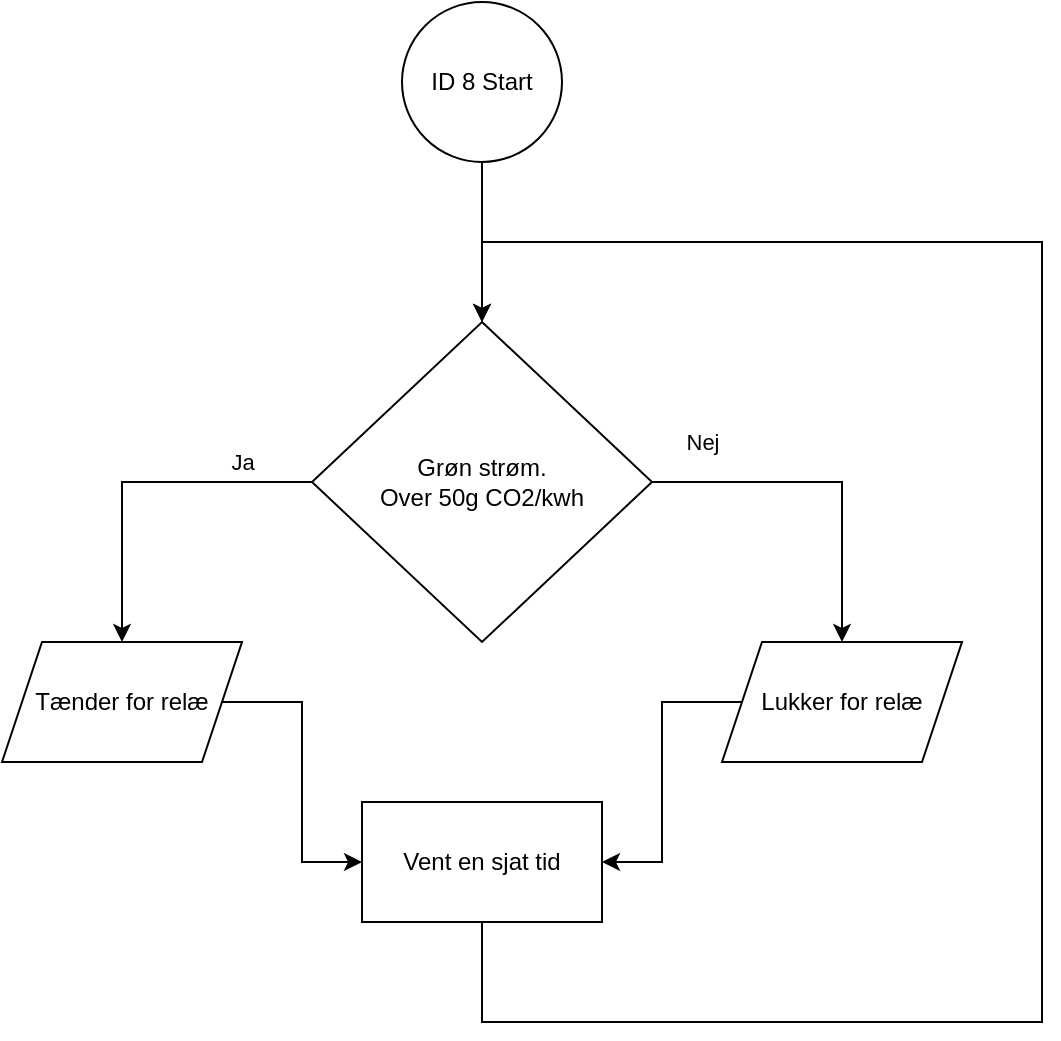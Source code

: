 <mxfile version="24.7.17">
  <diagram name="Side-1" id="MIh432SVvvTU2UH0zctk">
    <mxGraphModel dx="941" dy="644" grid="1" gridSize="10" guides="1" tooltips="1" connect="1" arrows="1" fold="1" page="1" pageScale="1" pageWidth="827" pageHeight="1169" math="0" shadow="0">
      <root>
        <mxCell id="0" />
        <mxCell id="1" parent="0" />
        <mxCell id="qWMFO-Yb1zcle8_sYHGA-6" style="edgeStyle=orthogonalEdgeStyle;rounded=0;orthogonalLoop=1;jettySize=auto;html=1;entryX=0.5;entryY=0;entryDx=0;entryDy=0;" edge="1" parent="1" source="qWMFO-Yb1zcle8_sYHGA-1" target="qWMFO-Yb1zcle8_sYHGA-5">
          <mxGeometry relative="1" as="geometry" />
        </mxCell>
        <mxCell id="qWMFO-Yb1zcle8_sYHGA-7" value="Ja" style="edgeLabel;html=1;align=center;verticalAlign=middle;resizable=0;points=[];" vertex="1" connectable="0" parent="qWMFO-Yb1zcle8_sYHGA-6">
          <mxGeometry x="-0.314" y="2" relative="1" as="geometry">
            <mxPoint x="25" y="-12" as="offset" />
          </mxGeometry>
        </mxCell>
        <mxCell id="qWMFO-Yb1zcle8_sYHGA-9" style="edgeStyle=orthogonalEdgeStyle;rounded=0;orthogonalLoop=1;jettySize=auto;html=1;entryX=0.5;entryY=0;entryDx=0;entryDy=0;" edge="1" parent="1" source="qWMFO-Yb1zcle8_sYHGA-1" target="qWMFO-Yb1zcle8_sYHGA-8">
          <mxGeometry relative="1" as="geometry" />
        </mxCell>
        <mxCell id="qWMFO-Yb1zcle8_sYHGA-10" value="Nej" style="edgeLabel;html=1;align=center;verticalAlign=middle;resizable=0;points=[];" vertex="1" connectable="0" parent="qWMFO-Yb1zcle8_sYHGA-9">
          <mxGeometry x="-0.6" y="2" relative="1" as="geometry">
            <mxPoint x="-10" y="-18" as="offset" />
          </mxGeometry>
        </mxCell>
        <mxCell id="qWMFO-Yb1zcle8_sYHGA-1" value="Grøn strøm. &lt;br&gt;Over 50g CO2/kwh" style="rhombus;whiteSpace=wrap;html=1;" vertex="1" parent="1">
          <mxGeometry x="355" y="200" width="170" height="160" as="geometry" />
        </mxCell>
        <mxCell id="qWMFO-Yb1zcle8_sYHGA-4" value="" style="edgeStyle=orthogonalEdgeStyle;rounded=0;orthogonalLoop=1;jettySize=auto;html=1;" edge="1" parent="1" source="qWMFO-Yb1zcle8_sYHGA-3" target="qWMFO-Yb1zcle8_sYHGA-1">
          <mxGeometry relative="1" as="geometry" />
        </mxCell>
        <mxCell id="qWMFO-Yb1zcle8_sYHGA-3" value="ID 8 Start" style="ellipse;whiteSpace=wrap;html=1;aspect=fixed;" vertex="1" parent="1">
          <mxGeometry x="400" y="40" width="80" height="80" as="geometry" />
        </mxCell>
        <mxCell id="qWMFO-Yb1zcle8_sYHGA-13" style="edgeStyle=orthogonalEdgeStyle;rounded=0;orthogonalLoop=1;jettySize=auto;html=1;entryX=0;entryY=0.5;entryDx=0;entryDy=0;" edge="1" parent="1" source="qWMFO-Yb1zcle8_sYHGA-5" target="qWMFO-Yb1zcle8_sYHGA-11">
          <mxGeometry relative="1" as="geometry" />
        </mxCell>
        <mxCell id="qWMFO-Yb1zcle8_sYHGA-5" value="Tænder for relæ" style="shape=parallelogram;perimeter=parallelogramPerimeter;whiteSpace=wrap;html=1;fixedSize=1;" vertex="1" parent="1">
          <mxGeometry x="200" y="360" width="120" height="60" as="geometry" />
        </mxCell>
        <mxCell id="qWMFO-Yb1zcle8_sYHGA-12" style="edgeStyle=orthogonalEdgeStyle;rounded=0;orthogonalLoop=1;jettySize=auto;html=1;entryX=1;entryY=0.5;entryDx=0;entryDy=0;" edge="1" parent="1" source="qWMFO-Yb1zcle8_sYHGA-8" target="qWMFO-Yb1zcle8_sYHGA-11">
          <mxGeometry relative="1" as="geometry" />
        </mxCell>
        <mxCell id="qWMFO-Yb1zcle8_sYHGA-8" value="Lukker for relæ" style="shape=parallelogram;perimeter=parallelogramPerimeter;whiteSpace=wrap;html=1;fixedSize=1;" vertex="1" parent="1">
          <mxGeometry x="560" y="360" width="120" height="60" as="geometry" />
        </mxCell>
        <mxCell id="qWMFO-Yb1zcle8_sYHGA-14" style="edgeStyle=orthogonalEdgeStyle;rounded=0;orthogonalLoop=1;jettySize=auto;html=1;entryX=0.5;entryY=0;entryDx=0;entryDy=0;" edge="1" parent="1" source="qWMFO-Yb1zcle8_sYHGA-11" target="qWMFO-Yb1zcle8_sYHGA-1">
          <mxGeometry relative="1" as="geometry">
            <Array as="points">
              <mxPoint x="440" y="550" />
              <mxPoint x="720" y="550" />
              <mxPoint x="720" y="160" />
              <mxPoint x="440" y="160" />
            </Array>
          </mxGeometry>
        </mxCell>
        <mxCell id="qWMFO-Yb1zcle8_sYHGA-11" value="Vent en sjat tid" style="rounded=0;whiteSpace=wrap;html=1;" vertex="1" parent="1">
          <mxGeometry x="380" y="440" width="120" height="60" as="geometry" />
        </mxCell>
      </root>
    </mxGraphModel>
  </diagram>
</mxfile>
